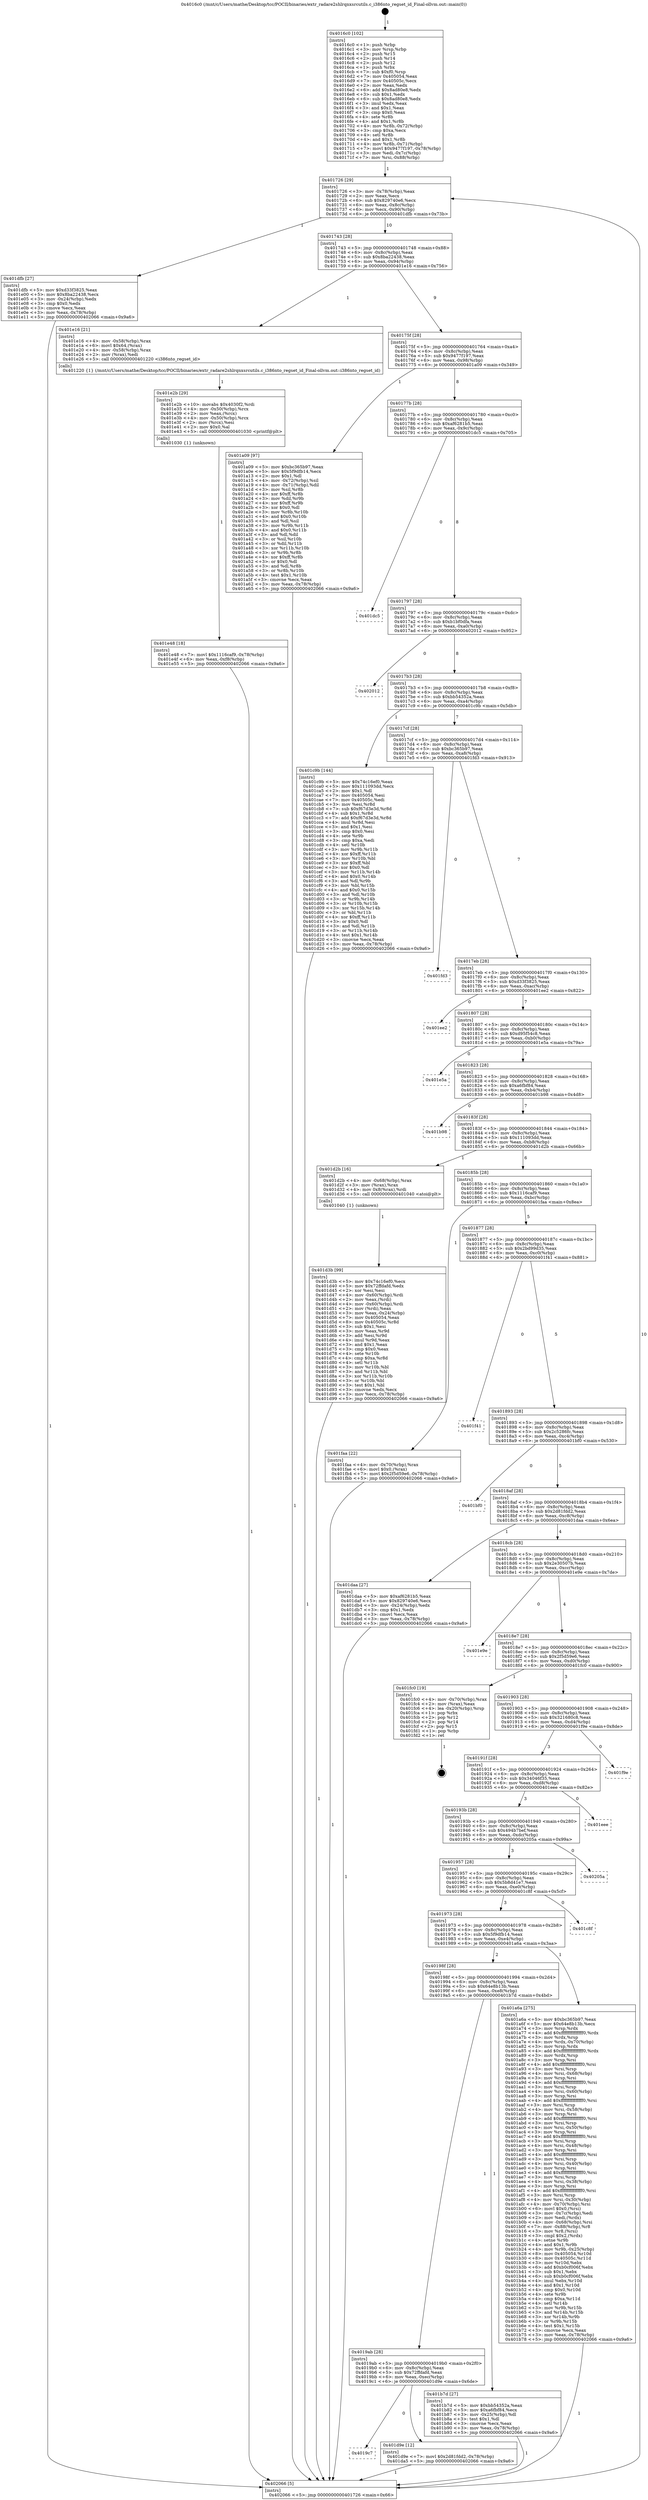 digraph "0x4016c0" {
  label = "0x4016c0 (/mnt/c/Users/mathe/Desktop/tcc/POCII/binaries/extr_radare2shlrqnxsrcutils.c_i386nto_regset_id_Final-ollvm.out::main(0))"
  labelloc = "t"
  node[shape=record]

  Entry [label="",width=0.3,height=0.3,shape=circle,fillcolor=black,style=filled]
  "0x401726" [label="{
     0x401726 [29]\l
     | [instrs]\l
     &nbsp;&nbsp;0x401726 \<+3\>: mov -0x78(%rbp),%eax\l
     &nbsp;&nbsp;0x401729 \<+2\>: mov %eax,%ecx\l
     &nbsp;&nbsp;0x40172b \<+6\>: sub $0x829740e6,%ecx\l
     &nbsp;&nbsp;0x401731 \<+6\>: mov %eax,-0x8c(%rbp)\l
     &nbsp;&nbsp;0x401737 \<+6\>: mov %ecx,-0x90(%rbp)\l
     &nbsp;&nbsp;0x40173d \<+6\>: je 0000000000401dfb \<main+0x73b\>\l
  }"]
  "0x401dfb" [label="{
     0x401dfb [27]\l
     | [instrs]\l
     &nbsp;&nbsp;0x401dfb \<+5\>: mov $0xd33f3825,%eax\l
     &nbsp;&nbsp;0x401e00 \<+5\>: mov $0x8ba22438,%ecx\l
     &nbsp;&nbsp;0x401e05 \<+3\>: mov -0x24(%rbp),%edx\l
     &nbsp;&nbsp;0x401e08 \<+3\>: cmp $0x0,%edx\l
     &nbsp;&nbsp;0x401e0b \<+3\>: cmove %ecx,%eax\l
     &nbsp;&nbsp;0x401e0e \<+3\>: mov %eax,-0x78(%rbp)\l
     &nbsp;&nbsp;0x401e11 \<+5\>: jmp 0000000000402066 \<main+0x9a6\>\l
  }"]
  "0x401743" [label="{
     0x401743 [28]\l
     | [instrs]\l
     &nbsp;&nbsp;0x401743 \<+5\>: jmp 0000000000401748 \<main+0x88\>\l
     &nbsp;&nbsp;0x401748 \<+6\>: mov -0x8c(%rbp),%eax\l
     &nbsp;&nbsp;0x40174e \<+5\>: sub $0x8ba22438,%eax\l
     &nbsp;&nbsp;0x401753 \<+6\>: mov %eax,-0x94(%rbp)\l
     &nbsp;&nbsp;0x401759 \<+6\>: je 0000000000401e16 \<main+0x756\>\l
  }"]
  Exit [label="",width=0.3,height=0.3,shape=circle,fillcolor=black,style=filled,peripheries=2]
  "0x401e16" [label="{
     0x401e16 [21]\l
     | [instrs]\l
     &nbsp;&nbsp;0x401e16 \<+4\>: mov -0x58(%rbp),%rax\l
     &nbsp;&nbsp;0x401e1a \<+6\>: movl $0x64,(%rax)\l
     &nbsp;&nbsp;0x401e20 \<+4\>: mov -0x58(%rbp),%rax\l
     &nbsp;&nbsp;0x401e24 \<+2\>: mov (%rax),%edi\l
     &nbsp;&nbsp;0x401e26 \<+5\>: call 0000000000401220 \<i386nto_regset_id\>\l
     | [calls]\l
     &nbsp;&nbsp;0x401220 \{1\} (/mnt/c/Users/mathe/Desktop/tcc/POCII/binaries/extr_radare2shlrqnxsrcutils.c_i386nto_regset_id_Final-ollvm.out::i386nto_regset_id)\l
  }"]
  "0x40175f" [label="{
     0x40175f [28]\l
     | [instrs]\l
     &nbsp;&nbsp;0x40175f \<+5\>: jmp 0000000000401764 \<main+0xa4\>\l
     &nbsp;&nbsp;0x401764 \<+6\>: mov -0x8c(%rbp),%eax\l
     &nbsp;&nbsp;0x40176a \<+5\>: sub $0x9477f197,%eax\l
     &nbsp;&nbsp;0x40176f \<+6\>: mov %eax,-0x98(%rbp)\l
     &nbsp;&nbsp;0x401775 \<+6\>: je 0000000000401a09 \<main+0x349\>\l
  }"]
  "0x401e48" [label="{
     0x401e48 [18]\l
     | [instrs]\l
     &nbsp;&nbsp;0x401e48 \<+7\>: movl $0x1116caf9,-0x78(%rbp)\l
     &nbsp;&nbsp;0x401e4f \<+6\>: mov %eax,-0xf8(%rbp)\l
     &nbsp;&nbsp;0x401e55 \<+5\>: jmp 0000000000402066 \<main+0x9a6\>\l
  }"]
  "0x401a09" [label="{
     0x401a09 [97]\l
     | [instrs]\l
     &nbsp;&nbsp;0x401a09 \<+5\>: mov $0xbc365b97,%eax\l
     &nbsp;&nbsp;0x401a0e \<+5\>: mov $0x5f9dfb14,%ecx\l
     &nbsp;&nbsp;0x401a13 \<+2\>: mov $0x1,%dl\l
     &nbsp;&nbsp;0x401a15 \<+4\>: mov -0x72(%rbp),%sil\l
     &nbsp;&nbsp;0x401a19 \<+4\>: mov -0x71(%rbp),%dil\l
     &nbsp;&nbsp;0x401a1d \<+3\>: mov %sil,%r8b\l
     &nbsp;&nbsp;0x401a20 \<+4\>: xor $0xff,%r8b\l
     &nbsp;&nbsp;0x401a24 \<+3\>: mov %dil,%r9b\l
     &nbsp;&nbsp;0x401a27 \<+4\>: xor $0xff,%r9b\l
     &nbsp;&nbsp;0x401a2b \<+3\>: xor $0x0,%dl\l
     &nbsp;&nbsp;0x401a2e \<+3\>: mov %r8b,%r10b\l
     &nbsp;&nbsp;0x401a31 \<+4\>: and $0x0,%r10b\l
     &nbsp;&nbsp;0x401a35 \<+3\>: and %dl,%sil\l
     &nbsp;&nbsp;0x401a38 \<+3\>: mov %r9b,%r11b\l
     &nbsp;&nbsp;0x401a3b \<+4\>: and $0x0,%r11b\l
     &nbsp;&nbsp;0x401a3f \<+3\>: and %dl,%dil\l
     &nbsp;&nbsp;0x401a42 \<+3\>: or %sil,%r10b\l
     &nbsp;&nbsp;0x401a45 \<+3\>: or %dil,%r11b\l
     &nbsp;&nbsp;0x401a48 \<+3\>: xor %r11b,%r10b\l
     &nbsp;&nbsp;0x401a4b \<+3\>: or %r9b,%r8b\l
     &nbsp;&nbsp;0x401a4e \<+4\>: xor $0xff,%r8b\l
     &nbsp;&nbsp;0x401a52 \<+3\>: or $0x0,%dl\l
     &nbsp;&nbsp;0x401a55 \<+3\>: and %dl,%r8b\l
     &nbsp;&nbsp;0x401a58 \<+3\>: or %r8b,%r10b\l
     &nbsp;&nbsp;0x401a5b \<+4\>: test $0x1,%r10b\l
     &nbsp;&nbsp;0x401a5f \<+3\>: cmovne %ecx,%eax\l
     &nbsp;&nbsp;0x401a62 \<+3\>: mov %eax,-0x78(%rbp)\l
     &nbsp;&nbsp;0x401a65 \<+5\>: jmp 0000000000402066 \<main+0x9a6\>\l
  }"]
  "0x40177b" [label="{
     0x40177b [28]\l
     | [instrs]\l
     &nbsp;&nbsp;0x40177b \<+5\>: jmp 0000000000401780 \<main+0xc0\>\l
     &nbsp;&nbsp;0x401780 \<+6\>: mov -0x8c(%rbp),%eax\l
     &nbsp;&nbsp;0x401786 \<+5\>: sub $0xaf6281b5,%eax\l
     &nbsp;&nbsp;0x40178b \<+6\>: mov %eax,-0x9c(%rbp)\l
     &nbsp;&nbsp;0x401791 \<+6\>: je 0000000000401dc5 \<main+0x705\>\l
  }"]
  "0x402066" [label="{
     0x402066 [5]\l
     | [instrs]\l
     &nbsp;&nbsp;0x402066 \<+5\>: jmp 0000000000401726 \<main+0x66\>\l
  }"]
  "0x4016c0" [label="{
     0x4016c0 [102]\l
     | [instrs]\l
     &nbsp;&nbsp;0x4016c0 \<+1\>: push %rbp\l
     &nbsp;&nbsp;0x4016c1 \<+3\>: mov %rsp,%rbp\l
     &nbsp;&nbsp;0x4016c4 \<+2\>: push %r15\l
     &nbsp;&nbsp;0x4016c6 \<+2\>: push %r14\l
     &nbsp;&nbsp;0x4016c8 \<+2\>: push %r12\l
     &nbsp;&nbsp;0x4016ca \<+1\>: push %rbx\l
     &nbsp;&nbsp;0x4016cb \<+7\>: sub $0xf0,%rsp\l
     &nbsp;&nbsp;0x4016d2 \<+7\>: mov 0x405054,%eax\l
     &nbsp;&nbsp;0x4016d9 \<+7\>: mov 0x40505c,%ecx\l
     &nbsp;&nbsp;0x4016e0 \<+2\>: mov %eax,%edx\l
     &nbsp;&nbsp;0x4016e2 \<+6\>: add $0x8ad80e8,%edx\l
     &nbsp;&nbsp;0x4016e8 \<+3\>: sub $0x1,%edx\l
     &nbsp;&nbsp;0x4016eb \<+6\>: sub $0x8ad80e8,%edx\l
     &nbsp;&nbsp;0x4016f1 \<+3\>: imul %edx,%eax\l
     &nbsp;&nbsp;0x4016f4 \<+3\>: and $0x1,%eax\l
     &nbsp;&nbsp;0x4016f7 \<+3\>: cmp $0x0,%eax\l
     &nbsp;&nbsp;0x4016fa \<+4\>: sete %r8b\l
     &nbsp;&nbsp;0x4016fe \<+4\>: and $0x1,%r8b\l
     &nbsp;&nbsp;0x401702 \<+4\>: mov %r8b,-0x72(%rbp)\l
     &nbsp;&nbsp;0x401706 \<+3\>: cmp $0xa,%ecx\l
     &nbsp;&nbsp;0x401709 \<+4\>: setl %r8b\l
     &nbsp;&nbsp;0x40170d \<+4\>: and $0x1,%r8b\l
     &nbsp;&nbsp;0x401711 \<+4\>: mov %r8b,-0x71(%rbp)\l
     &nbsp;&nbsp;0x401715 \<+7\>: movl $0x9477f197,-0x78(%rbp)\l
     &nbsp;&nbsp;0x40171c \<+3\>: mov %edi,-0x7c(%rbp)\l
     &nbsp;&nbsp;0x40171f \<+7\>: mov %rsi,-0x88(%rbp)\l
  }"]
  "0x401e2b" [label="{
     0x401e2b [29]\l
     | [instrs]\l
     &nbsp;&nbsp;0x401e2b \<+10\>: movabs $0x4030f2,%rdi\l
     &nbsp;&nbsp;0x401e35 \<+4\>: mov -0x50(%rbp),%rcx\l
     &nbsp;&nbsp;0x401e39 \<+2\>: mov %eax,(%rcx)\l
     &nbsp;&nbsp;0x401e3b \<+4\>: mov -0x50(%rbp),%rcx\l
     &nbsp;&nbsp;0x401e3f \<+2\>: mov (%rcx),%esi\l
     &nbsp;&nbsp;0x401e41 \<+2\>: mov $0x0,%al\l
     &nbsp;&nbsp;0x401e43 \<+5\>: call 0000000000401030 \<printf@plt\>\l
     | [calls]\l
     &nbsp;&nbsp;0x401030 \{1\} (unknown)\l
  }"]
  "0x401dc5" [label="{
     0x401dc5\l
  }", style=dashed]
  "0x401797" [label="{
     0x401797 [28]\l
     | [instrs]\l
     &nbsp;&nbsp;0x401797 \<+5\>: jmp 000000000040179c \<main+0xdc\>\l
     &nbsp;&nbsp;0x40179c \<+6\>: mov -0x8c(%rbp),%eax\l
     &nbsp;&nbsp;0x4017a2 \<+5\>: sub $0xb1bf0dfa,%eax\l
     &nbsp;&nbsp;0x4017a7 \<+6\>: mov %eax,-0xa0(%rbp)\l
     &nbsp;&nbsp;0x4017ad \<+6\>: je 0000000000402012 \<main+0x952\>\l
  }"]
  "0x4019c7" [label="{
     0x4019c7\l
  }", style=dashed]
  "0x402012" [label="{
     0x402012\l
  }", style=dashed]
  "0x4017b3" [label="{
     0x4017b3 [28]\l
     | [instrs]\l
     &nbsp;&nbsp;0x4017b3 \<+5\>: jmp 00000000004017b8 \<main+0xf8\>\l
     &nbsp;&nbsp;0x4017b8 \<+6\>: mov -0x8c(%rbp),%eax\l
     &nbsp;&nbsp;0x4017be \<+5\>: sub $0xbb54352a,%eax\l
     &nbsp;&nbsp;0x4017c3 \<+6\>: mov %eax,-0xa4(%rbp)\l
     &nbsp;&nbsp;0x4017c9 \<+6\>: je 0000000000401c9b \<main+0x5db\>\l
  }"]
  "0x401d9e" [label="{
     0x401d9e [12]\l
     | [instrs]\l
     &nbsp;&nbsp;0x401d9e \<+7\>: movl $0x2d81fdd2,-0x78(%rbp)\l
     &nbsp;&nbsp;0x401da5 \<+5\>: jmp 0000000000402066 \<main+0x9a6\>\l
  }"]
  "0x401c9b" [label="{
     0x401c9b [144]\l
     | [instrs]\l
     &nbsp;&nbsp;0x401c9b \<+5\>: mov $0x74c16ef0,%eax\l
     &nbsp;&nbsp;0x401ca0 \<+5\>: mov $0x111093dd,%ecx\l
     &nbsp;&nbsp;0x401ca5 \<+2\>: mov $0x1,%dl\l
     &nbsp;&nbsp;0x401ca7 \<+7\>: mov 0x405054,%esi\l
     &nbsp;&nbsp;0x401cae \<+7\>: mov 0x40505c,%edi\l
     &nbsp;&nbsp;0x401cb5 \<+3\>: mov %esi,%r8d\l
     &nbsp;&nbsp;0x401cb8 \<+7\>: sub $0xf67d3e3d,%r8d\l
     &nbsp;&nbsp;0x401cbf \<+4\>: sub $0x1,%r8d\l
     &nbsp;&nbsp;0x401cc3 \<+7\>: add $0xf67d3e3d,%r8d\l
     &nbsp;&nbsp;0x401cca \<+4\>: imul %r8d,%esi\l
     &nbsp;&nbsp;0x401cce \<+3\>: and $0x1,%esi\l
     &nbsp;&nbsp;0x401cd1 \<+3\>: cmp $0x0,%esi\l
     &nbsp;&nbsp;0x401cd4 \<+4\>: sete %r9b\l
     &nbsp;&nbsp;0x401cd8 \<+3\>: cmp $0xa,%edi\l
     &nbsp;&nbsp;0x401cdb \<+4\>: setl %r10b\l
     &nbsp;&nbsp;0x401cdf \<+3\>: mov %r9b,%r11b\l
     &nbsp;&nbsp;0x401ce2 \<+4\>: xor $0xff,%r11b\l
     &nbsp;&nbsp;0x401ce6 \<+3\>: mov %r10b,%bl\l
     &nbsp;&nbsp;0x401ce9 \<+3\>: xor $0xff,%bl\l
     &nbsp;&nbsp;0x401cec \<+3\>: xor $0x0,%dl\l
     &nbsp;&nbsp;0x401cef \<+3\>: mov %r11b,%r14b\l
     &nbsp;&nbsp;0x401cf2 \<+4\>: and $0x0,%r14b\l
     &nbsp;&nbsp;0x401cf6 \<+3\>: and %dl,%r9b\l
     &nbsp;&nbsp;0x401cf9 \<+3\>: mov %bl,%r15b\l
     &nbsp;&nbsp;0x401cfc \<+4\>: and $0x0,%r15b\l
     &nbsp;&nbsp;0x401d00 \<+3\>: and %dl,%r10b\l
     &nbsp;&nbsp;0x401d03 \<+3\>: or %r9b,%r14b\l
     &nbsp;&nbsp;0x401d06 \<+3\>: or %r10b,%r15b\l
     &nbsp;&nbsp;0x401d09 \<+3\>: xor %r15b,%r14b\l
     &nbsp;&nbsp;0x401d0c \<+3\>: or %bl,%r11b\l
     &nbsp;&nbsp;0x401d0f \<+4\>: xor $0xff,%r11b\l
     &nbsp;&nbsp;0x401d13 \<+3\>: or $0x0,%dl\l
     &nbsp;&nbsp;0x401d16 \<+3\>: and %dl,%r11b\l
     &nbsp;&nbsp;0x401d19 \<+3\>: or %r11b,%r14b\l
     &nbsp;&nbsp;0x401d1c \<+4\>: test $0x1,%r14b\l
     &nbsp;&nbsp;0x401d20 \<+3\>: cmovne %ecx,%eax\l
     &nbsp;&nbsp;0x401d23 \<+3\>: mov %eax,-0x78(%rbp)\l
     &nbsp;&nbsp;0x401d26 \<+5\>: jmp 0000000000402066 \<main+0x9a6\>\l
  }"]
  "0x4017cf" [label="{
     0x4017cf [28]\l
     | [instrs]\l
     &nbsp;&nbsp;0x4017cf \<+5\>: jmp 00000000004017d4 \<main+0x114\>\l
     &nbsp;&nbsp;0x4017d4 \<+6\>: mov -0x8c(%rbp),%eax\l
     &nbsp;&nbsp;0x4017da \<+5\>: sub $0xbc365b97,%eax\l
     &nbsp;&nbsp;0x4017df \<+6\>: mov %eax,-0xa8(%rbp)\l
     &nbsp;&nbsp;0x4017e5 \<+6\>: je 0000000000401fd3 \<main+0x913\>\l
  }"]
  "0x401d3b" [label="{
     0x401d3b [99]\l
     | [instrs]\l
     &nbsp;&nbsp;0x401d3b \<+5\>: mov $0x74c16ef0,%ecx\l
     &nbsp;&nbsp;0x401d40 \<+5\>: mov $0x72ffdafd,%edx\l
     &nbsp;&nbsp;0x401d45 \<+2\>: xor %esi,%esi\l
     &nbsp;&nbsp;0x401d47 \<+4\>: mov -0x60(%rbp),%rdi\l
     &nbsp;&nbsp;0x401d4b \<+2\>: mov %eax,(%rdi)\l
     &nbsp;&nbsp;0x401d4d \<+4\>: mov -0x60(%rbp),%rdi\l
     &nbsp;&nbsp;0x401d51 \<+2\>: mov (%rdi),%eax\l
     &nbsp;&nbsp;0x401d53 \<+3\>: mov %eax,-0x24(%rbp)\l
     &nbsp;&nbsp;0x401d56 \<+7\>: mov 0x405054,%eax\l
     &nbsp;&nbsp;0x401d5d \<+8\>: mov 0x40505c,%r8d\l
     &nbsp;&nbsp;0x401d65 \<+3\>: sub $0x1,%esi\l
     &nbsp;&nbsp;0x401d68 \<+3\>: mov %eax,%r9d\l
     &nbsp;&nbsp;0x401d6b \<+3\>: add %esi,%r9d\l
     &nbsp;&nbsp;0x401d6e \<+4\>: imul %r9d,%eax\l
     &nbsp;&nbsp;0x401d72 \<+3\>: and $0x1,%eax\l
     &nbsp;&nbsp;0x401d75 \<+3\>: cmp $0x0,%eax\l
     &nbsp;&nbsp;0x401d78 \<+4\>: sete %r10b\l
     &nbsp;&nbsp;0x401d7c \<+4\>: cmp $0xa,%r8d\l
     &nbsp;&nbsp;0x401d80 \<+4\>: setl %r11b\l
     &nbsp;&nbsp;0x401d84 \<+3\>: mov %r10b,%bl\l
     &nbsp;&nbsp;0x401d87 \<+3\>: and %r11b,%bl\l
     &nbsp;&nbsp;0x401d8a \<+3\>: xor %r11b,%r10b\l
     &nbsp;&nbsp;0x401d8d \<+3\>: or %r10b,%bl\l
     &nbsp;&nbsp;0x401d90 \<+3\>: test $0x1,%bl\l
     &nbsp;&nbsp;0x401d93 \<+3\>: cmovne %edx,%ecx\l
     &nbsp;&nbsp;0x401d96 \<+3\>: mov %ecx,-0x78(%rbp)\l
     &nbsp;&nbsp;0x401d99 \<+5\>: jmp 0000000000402066 \<main+0x9a6\>\l
  }"]
  "0x401fd3" [label="{
     0x401fd3\l
  }", style=dashed]
  "0x4017eb" [label="{
     0x4017eb [28]\l
     | [instrs]\l
     &nbsp;&nbsp;0x4017eb \<+5\>: jmp 00000000004017f0 \<main+0x130\>\l
     &nbsp;&nbsp;0x4017f0 \<+6\>: mov -0x8c(%rbp),%eax\l
     &nbsp;&nbsp;0x4017f6 \<+5\>: sub $0xd33f3825,%eax\l
     &nbsp;&nbsp;0x4017fb \<+6\>: mov %eax,-0xac(%rbp)\l
     &nbsp;&nbsp;0x401801 \<+6\>: je 0000000000401ee2 \<main+0x822\>\l
  }"]
  "0x4019ab" [label="{
     0x4019ab [28]\l
     | [instrs]\l
     &nbsp;&nbsp;0x4019ab \<+5\>: jmp 00000000004019b0 \<main+0x2f0\>\l
     &nbsp;&nbsp;0x4019b0 \<+6\>: mov -0x8c(%rbp),%eax\l
     &nbsp;&nbsp;0x4019b6 \<+5\>: sub $0x72ffdafd,%eax\l
     &nbsp;&nbsp;0x4019bb \<+6\>: mov %eax,-0xec(%rbp)\l
     &nbsp;&nbsp;0x4019c1 \<+6\>: je 0000000000401d9e \<main+0x6de\>\l
  }"]
  "0x401ee2" [label="{
     0x401ee2\l
  }", style=dashed]
  "0x401807" [label="{
     0x401807 [28]\l
     | [instrs]\l
     &nbsp;&nbsp;0x401807 \<+5\>: jmp 000000000040180c \<main+0x14c\>\l
     &nbsp;&nbsp;0x40180c \<+6\>: mov -0x8c(%rbp),%eax\l
     &nbsp;&nbsp;0x401812 \<+5\>: sub $0xd95f54c8,%eax\l
     &nbsp;&nbsp;0x401817 \<+6\>: mov %eax,-0xb0(%rbp)\l
     &nbsp;&nbsp;0x40181d \<+6\>: je 0000000000401e5a \<main+0x79a\>\l
  }"]
  "0x401b7d" [label="{
     0x401b7d [27]\l
     | [instrs]\l
     &nbsp;&nbsp;0x401b7d \<+5\>: mov $0xbb54352a,%eax\l
     &nbsp;&nbsp;0x401b82 \<+5\>: mov $0xa6fbf84,%ecx\l
     &nbsp;&nbsp;0x401b87 \<+3\>: mov -0x25(%rbp),%dl\l
     &nbsp;&nbsp;0x401b8a \<+3\>: test $0x1,%dl\l
     &nbsp;&nbsp;0x401b8d \<+3\>: cmovne %ecx,%eax\l
     &nbsp;&nbsp;0x401b90 \<+3\>: mov %eax,-0x78(%rbp)\l
     &nbsp;&nbsp;0x401b93 \<+5\>: jmp 0000000000402066 \<main+0x9a6\>\l
  }"]
  "0x401e5a" [label="{
     0x401e5a\l
  }", style=dashed]
  "0x401823" [label="{
     0x401823 [28]\l
     | [instrs]\l
     &nbsp;&nbsp;0x401823 \<+5\>: jmp 0000000000401828 \<main+0x168\>\l
     &nbsp;&nbsp;0x401828 \<+6\>: mov -0x8c(%rbp),%eax\l
     &nbsp;&nbsp;0x40182e \<+5\>: sub $0xa6fbf84,%eax\l
     &nbsp;&nbsp;0x401833 \<+6\>: mov %eax,-0xb4(%rbp)\l
     &nbsp;&nbsp;0x401839 \<+6\>: je 0000000000401b98 \<main+0x4d8\>\l
  }"]
  "0x40198f" [label="{
     0x40198f [28]\l
     | [instrs]\l
     &nbsp;&nbsp;0x40198f \<+5\>: jmp 0000000000401994 \<main+0x2d4\>\l
     &nbsp;&nbsp;0x401994 \<+6\>: mov -0x8c(%rbp),%eax\l
     &nbsp;&nbsp;0x40199a \<+5\>: sub $0x64e8b13b,%eax\l
     &nbsp;&nbsp;0x40199f \<+6\>: mov %eax,-0xe8(%rbp)\l
     &nbsp;&nbsp;0x4019a5 \<+6\>: je 0000000000401b7d \<main+0x4bd\>\l
  }"]
  "0x401b98" [label="{
     0x401b98\l
  }", style=dashed]
  "0x40183f" [label="{
     0x40183f [28]\l
     | [instrs]\l
     &nbsp;&nbsp;0x40183f \<+5\>: jmp 0000000000401844 \<main+0x184\>\l
     &nbsp;&nbsp;0x401844 \<+6\>: mov -0x8c(%rbp),%eax\l
     &nbsp;&nbsp;0x40184a \<+5\>: sub $0x111093dd,%eax\l
     &nbsp;&nbsp;0x40184f \<+6\>: mov %eax,-0xb8(%rbp)\l
     &nbsp;&nbsp;0x401855 \<+6\>: je 0000000000401d2b \<main+0x66b\>\l
  }"]
  "0x401a6a" [label="{
     0x401a6a [275]\l
     | [instrs]\l
     &nbsp;&nbsp;0x401a6a \<+5\>: mov $0xbc365b97,%eax\l
     &nbsp;&nbsp;0x401a6f \<+5\>: mov $0x64e8b13b,%ecx\l
     &nbsp;&nbsp;0x401a74 \<+3\>: mov %rsp,%rdx\l
     &nbsp;&nbsp;0x401a77 \<+4\>: add $0xfffffffffffffff0,%rdx\l
     &nbsp;&nbsp;0x401a7b \<+3\>: mov %rdx,%rsp\l
     &nbsp;&nbsp;0x401a7e \<+4\>: mov %rdx,-0x70(%rbp)\l
     &nbsp;&nbsp;0x401a82 \<+3\>: mov %rsp,%rdx\l
     &nbsp;&nbsp;0x401a85 \<+4\>: add $0xfffffffffffffff0,%rdx\l
     &nbsp;&nbsp;0x401a89 \<+3\>: mov %rdx,%rsp\l
     &nbsp;&nbsp;0x401a8c \<+3\>: mov %rsp,%rsi\l
     &nbsp;&nbsp;0x401a8f \<+4\>: add $0xfffffffffffffff0,%rsi\l
     &nbsp;&nbsp;0x401a93 \<+3\>: mov %rsi,%rsp\l
     &nbsp;&nbsp;0x401a96 \<+4\>: mov %rsi,-0x68(%rbp)\l
     &nbsp;&nbsp;0x401a9a \<+3\>: mov %rsp,%rsi\l
     &nbsp;&nbsp;0x401a9d \<+4\>: add $0xfffffffffffffff0,%rsi\l
     &nbsp;&nbsp;0x401aa1 \<+3\>: mov %rsi,%rsp\l
     &nbsp;&nbsp;0x401aa4 \<+4\>: mov %rsi,-0x60(%rbp)\l
     &nbsp;&nbsp;0x401aa8 \<+3\>: mov %rsp,%rsi\l
     &nbsp;&nbsp;0x401aab \<+4\>: add $0xfffffffffffffff0,%rsi\l
     &nbsp;&nbsp;0x401aaf \<+3\>: mov %rsi,%rsp\l
     &nbsp;&nbsp;0x401ab2 \<+4\>: mov %rsi,-0x58(%rbp)\l
     &nbsp;&nbsp;0x401ab6 \<+3\>: mov %rsp,%rsi\l
     &nbsp;&nbsp;0x401ab9 \<+4\>: add $0xfffffffffffffff0,%rsi\l
     &nbsp;&nbsp;0x401abd \<+3\>: mov %rsi,%rsp\l
     &nbsp;&nbsp;0x401ac0 \<+4\>: mov %rsi,-0x50(%rbp)\l
     &nbsp;&nbsp;0x401ac4 \<+3\>: mov %rsp,%rsi\l
     &nbsp;&nbsp;0x401ac7 \<+4\>: add $0xfffffffffffffff0,%rsi\l
     &nbsp;&nbsp;0x401acb \<+3\>: mov %rsi,%rsp\l
     &nbsp;&nbsp;0x401ace \<+4\>: mov %rsi,-0x48(%rbp)\l
     &nbsp;&nbsp;0x401ad2 \<+3\>: mov %rsp,%rsi\l
     &nbsp;&nbsp;0x401ad5 \<+4\>: add $0xfffffffffffffff0,%rsi\l
     &nbsp;&nbsp;0x401ad9 \<+3\>: mov %rsi,%rsp\l
     &nbsp;&nbsp;0x401adc \<+4\>: mov %rsi,-0x40(%rbp)\l
     &nbsp;&nbsp;0x401ae0 \<+3\>: mov %rsp,%rsi\l
     &nbsp;&nbsp;0x401ae3 \<+4\>: add $0xfffffffffffffff0,%rsi\l
     &nbsp;&nbsp;0x401ae7 \<+3\>: mov %rsi,%rsp\l
     &nbsp;&nbsp;0x401aea \<+4\>: mov %rsi,-0x38(%rbp)\l
     &nbsp;&nbsp;0x401aee \<+3\>: mov %rsp,%rsi\l
     &nbsp;&nbsp;0x401af1 \<+4\>: add $0xfffffffffffffff0,%rsi\l
     &nbsp;&nbsp;0x401af5 \<+3\>: mov %rsi,%rsp\l
     &nbsp;&nbsp;0x401af8 \<+4\>: mov %rsi,-0x30(%rbp)\l
     &nbsp;&nbsp;0x401afc \<+4\>: mov -0x70(%rbp),%rsi\l
     &nbsp;&nbsp;0x401b00 \<+6\>: movl $0x0,(%rsi)\l
     &nbsp;&nbsp;0x401b06 \<+3\>: mov -0x7c(%rbp),%edi\l
     &nbsp;&nbsp;0x401b09 \<+2\>: mov %edi,(%rdx)\l
     &nbsp;&nbsp;0x401b0b \<+4\>: mov -0x68(%rbp),%rsi\l
     &nbsp;&nbsp;0x401b0f \<+7\>: mov -0x88(%rbp),%r8\l
     &nbsp;&nbsp;0x401b16 \<+3\>: mov %r8,(%rsi)\l
     &nbsp;&nbsp;0x401b19 \<+3\>: cmpl $0x2,(%rdx)\l
     &nbsp;&nbsp;0x401b1c \<+4\>: setne %r9b\l
     &nbsp;&nbsp;0x401b20 \<+4\>: and $0x1,%r9b\l
     &nbsp;&nbsp;0x401b24 \<+4\>: mov %r9b,-0x25(%rbp)\l
     &nbsp;&nbsp;0x401b28 \<+8\>: mov 0x405054,%r10d\l
     &nbsp;&nbsp;0x401b30 \<+8\>: mov 0x40505c,%r11d\l
     &nbsp;&nbsp;0x401b38 \<+3\>: mov %r10d,%ebx\l
     &nbsp;&nbsp;0x401b3b \<+6\>: add $0xb0cf006f,%ebx\l
     &nbsp;&nbsp;0x401b41 \<+3\>: sub $0x1,%ebx\l
     &nbsp;&nbsp;0x401b44 \<+6\>: sub $0xb0cf006f,%ebx\l
     &nbsp;&nbsp;0x401b4a \<+4\>: imul %ebx,%r10d\l
     &nbsp;&nbsp;0x401b4e \<+4\>: and $0x1,%r10d\l
     &nbsp;&nbsp;0x401b52 \<+4\>: cmp $0x0,%r10d\l
     &nbsp;&nbsp;0x401b56 \<+4\>: sete %r9b\l
     &nbsp;&nbsp;0x401b5a \<+4\>: cmp $0xa,%r11d\l
     &nbsp;&nbsp;0x401b5e \<+4\>: setl %r14b\l
     &nbsp;&nbsp;0x401b62 \<+3\>: mov %r9b,%r15b\l
     &nbsp;&nbsp;0x401b65 \<+3\>: and %r14b,%r15b\l
     &nbsp;&nbsp;0x401b68 \<+3\>: xor %r14b,%r9b\l
     &nbsp;&nbsp;0x401b6b \<+3\>: or %r9b,%r15b\l
     &nbsp;&nbsp;0x401b6e \<+4\>: test $0x1,%r15b\l
     &nbsp;&nbsp;0x401b72 \<+3\>: cmovne %ecx,%eax\l
     &nbsp;&nbsp;0x401b75 \<+3\>: mov %eax,-0x78(%rbp)\l
     &nbsp;&nbsp;0x401b78 \<+5\>: jmp 0000000000402066 \<main+0x9a6\>\l
  }"]
  "0x401d2b" [label="{
     0x401d2b [16]\l
     | [instrs]\l
     &nbsp;&nbsp;0x401d2b \<+4\>: mov -0x68(%rbp),%rax\l
     &nbsp;&nbsp;0x401d2f \<+3\>: mov (%rax),%rax\l
     &nbsp;&nbsp;0x401d32 \<+4\>: mov 0x8(%rax),%rdi\l
     &nbsp;&nbsp;0x401d36 \<+5\>: call 0000000000401040 \<atoi@plt\>\l
     | [calls]\l
     &nbsp;&nbsp;0x401040 \{1\} (unknown)\l
  }"]
  "0x40185b" [label="{
     0x40185b [28]\l
     | [instrs]\l
     &nbsp;&nbsp;0x40185b \<+5\>: jmp 0000000000401860 \<main+0x1a0\>\l
     &nbsp;&nbsp;0x401860 \<+6\>: mov -0x8c(%rbp),%eax\l
     &nbsp;&nbsp;0x401866 \<+5\>: sub $0x1116caf9,%eax\l
     &nbsp;&nbsp;0x40186b \<+6\>: mov %eax,-0xbc(%rbp)\l
     &nbsp;&nbsp;0x401871 \<+6\>: je 0000000000401faa \<main+0x8ea\>\l
  }"]
  "0x401973" [label="{
     0x401973 [28]\l
     | [instrs]\l
     &nbsp;&nbsp;0x401973 \<+5\>: jmp 0000000000401978 \<main+0x2b8\>\l
     &nbsp;&nbsp;0x401978 \<+6\>: mov -0x8c(%rbp),%eax\l
     &nbsp;&nbsp;0x40197e \<+5\>: sub $0x5f9dfb14,%eax\l
     &nbsp;&nbsp;0x401983 \<+6\>: mov %eax,-0xe4(%rbp)\l
     &nbsp;&nbsp;0x401989 \<+6\>: je 0000000000401a6a \<main+0x3aa\>\l
  }"]
  "0x401faa" [label="{
     0x401faa [22]\l
     | [instrs]\l
     &nbsp;&nbsp;0x401faa \<+4\>: mov -0x70(%rbp),%rax\l
     &nbsp;&nbsp;0x401fae \<+6\>: movl $0x0,(%rax)\l
     &nbsp;&nbsp;0x401fb4 \<+7\>: movl $0x2f5d59e6,-0x78(%rbp)\l
     &nbsp;&nbsp;0x401fbb \<+5\>: jmp 0000000000402066 \<main+0x9a6\>\l
  }"]
  "0x401877" [label="{
     0x401877 [28]\l
     | [instrs]\l
     &nbsp;&nbsp;0x401877 \<+5\>: jmp 000000000040187c \<main+0x1bc\>\l
     &nbsp;&nbsp;0x40187c \<+6\>: mov -0x8c(%rbp),%eax\l
     &nbsp;&nbsp;0x401882 \<+5\>: sub $0x2bd99d35,%eax\l
     &nbsp;&nbsp;0x401887 \<+6\>: mov %eax,-0xc0(%rbp)\l
     &nbsp;&nbsp;0x40188d \<+6\>: je 0000000000401f41 \<main+0x881\>\l
  }"]
  "0x401c8f" [label="{
     0x401c8f\l
  }", style=dashed]
  "0x401f41" [label="{
     0x401f41\l
  }", style=dashed]
  "0x401893" [label="{
     0x401893 [28]\l
     | [instrs]\l
     &nbsp;&nbsp;0x401893 \<+5\>: jmp 0000000000401898 \<main+0x1d8\>\l
     &nbsp;&nbsp;0x401898 \<+6\>: mov -0x8c(%rbp),%eax\l
     &nbsp;&nbsp;0x40189e \<+5\>: sub $0x2c5286fc,%eax\l
     &nbsp;&nbsp;0x4018a3 \<+6\>: mov %eax,-0xc4(%rbp)\l
     &nbsp;&nbsp;0x4018a9 \<+6\>: je 0000000000401bf0 \<main+0x530\>\l
  }"]
  "0x401957" [label="{
     0x401957 [28]\l
     | [instrs]\l
     &nbsp;&nbsp;0x401957 \<+5\>: jmp 000000000040195c \<main+0x29c\>\l
     &nbsp;&nbsp;0x40195c \<+6\>: mov -0x8c(%rbp),%eax\l
     &nbsp;&nbsp;0x401962 \<+5\>: sub $0x5b8d41e7,%eax\l
     &nbsp;&nbsp;0x401967 \<+6\>: mov %eax,-0xe0(%rbp)\l
     &nbsp;&nbsp;0x40196d \<+6\>: je 0000000000401c8f \<main+0x5cf\>\l
  }"]
  "0x401bf0" [label="{
     0x401bf0\l
  }", style=dashed]
  "0x4018af" [label="{
     0x4018af [28]\l
     | [instrs]\l
     &nbsp;&nbsp;0x4018af \<+5\>: jmp 00000000004018b4 \<main+0x1f4\>\l
     &nbsp;&nbsp;0x4018b4 \<+6\>: mov -0x8c(%rbp),%eax\l
     &nbsp;&nbsp;0x4018ba \<+5\>: sub $0x2d81fdd2,%eax\l
     &nbsp;&nbsp;0x4018bf \<+6\>: mov %eax,-0xc8(%rbp)\l
     &nbsp;&nbsp;0x4018c5 \<+6\>: je 0000000000401daa \<main+0x6ea\>\l
  }"]
  "0x40205a" [label="{
     0x40205a\l
  }", style=dashed]
  "0x401daa" [label="{
     0x401daa [27]\l
     | [instrs]\l
     &nbsp;&nbsp;0x401daa \<+5\>: mov $0xaf6281b5,%eax\l
     &nbsp;&nbsp;0x401daf \<+5\>: mov $0x829740e6,%ecx\l
     &nbsp;&nbsp;0x401db4 \<+3\>: mov -0x24(%rbp),%edx\l
     &nbsp;&nbsp;0x401db7 \<+3\>: cmp $0x1,%edx\l
     &nbsp;&nbsp;0x401dba \<+3\>: cmovl %ecx,%eax\l
     &nbsp;&nbsp;0x401dbd \<+3\>: mov %eax,-0x78(%rbp)\l
     &nbsp;&nbsp;0x401dc0 \<+5\>: jmp 0000000000402066 \<main+0x9a6\>\l
  }"]
  "0x4018cb" [label="{
     0x4018cb [28]\l
     | [instrs]\l
     &nbsp;&nbsp;0x4018cb \<+5\>: jmp 00000000004018d0 \<main+0x210\>\l
     &nbsp;&nbsp;0x4018d0 \<+6\>: mov -0x8c(%rbp),%eax\l
     &nbsp;&nbsp;0x4018d6 \<+5\>: sub $0x2e30507b,%eax\l
     &nbsp;&nbsp;0x4018db \<+6\>: mov %eax,-0xcc(%rbp)\l
     &nbsp;&nbsp;0x4018e1 \<+6\>: je 0000000000401e9e \<main+0x7de\>\l
  }"]
  "0x40193b" [label="{
     0x40193b [28]\l
     | [instrs]\l
     &nbsp;&nbsp;0x40193b \<+5\>: jmp 0000000000401940 \<main+0x280\>\l
     &nbsp;&nbsp;0x401940 \<+6\>: mov -0x8c(%rbp),%eax\l
     &nbsp;&nbsp;0x401946 \<+5\>: sub $0x494b7bef,%eax\l
     &nbsp;&nbsp;0x40194b \<+6\>: mov %eax,-0xdc(%rbp)\l
     &nbsp;&nbsp;0x401951 \<+6\>: je 000000000040205a \<main+0x99a\>\l
  }"]
  "0x401e9e" [label="{
     0x401e9e\l
  }", style=dashed]
  "0x4018e7" [label="{
     0x4018e7 [28]\l
     | [instrs]\l
     &nbsp;&nbsp;0x4018e7 \<+5\>: jmp 00000000004018ec \<main+0x22c\>\l
     &nbsp;&nbsp;0x4018ec \<+6\>: mov -0x8c(%rbp),%eax\l
     &nbsp;&nbsp;0x4018f2 \<+5\>: sub $0x2f5d59e6,%eax\l
     &nbsp;&nbsp;0x4018f7 \<+6\>: mov %eax,-0xd0(%rbp)\l
     &nbsp;&nbsp;0x4018fd \<+6\>: je 0000000000401fc0 \<main+0x900\>\l
  }"]
  "0x401eee" [label="{
     0x401eee\l
  }", style=dashed]
  "0x401fc0" [label="{
     0x401fc0 [19]\l
     | [instrs]\l
     &nbsp;&nbsp;0x401fc0 \<+4\>: mov -0x70(%rbp),%rax\l
     &nbsp;&nbsp;0x401fc4 \<+2\>: mov (%rax),%eax\l
     &nbsp;&nbsp;0x401fc6 \<+4\>: lea -0x20(%rbp),%rsp\l
     &nbsp;&nbsp;0x401fca \<+1\>: pop %rbx\l
     &nbsp;&nbsp;0x401fcb \<+2\>: pop %r12\l
     &nbsp;&nbsp;0x401fcd \<+2\>: pop %r14\l
     &nbsp;&nbsp;0x401fcf \<+2\>: pop %r15\l
     &nbsp;&nbsp;0x401fd1 \<+1\>: pop %rbp\l
     &nbsp;&nbsp;0x401fd2 \<+1\>: ret\l
  }"]
  "0x401903" [label="{
     0x401903 [28]\l
     | [instrs]\l
     &nbsp;&nbsp;0x401903 \<+5\>: jmp 0000000000401908 \<main+0x248\>\l
     &nbsp;&nbsp;0x401908 \<+6\>: mov -0x8c(%rbp),%eax\l
     &nbsp;&nbsp;0x40190e \<+5\>: sub $0x321680c8,%eax\l
     &nbsp;&nbsp;0x401913 \<+6\>: mov %eax,-0xd4(%rbp)\l
     &nbsp;&nbsp;0x401919 \<+6\>: je 0000000000401f9e \<main+0x8de\>\l
  }"]
  "0x40191f" [label="{
     0x40191f [28]\l
     | [instrs]\l
     &nbsp;&nbsp;0x40191f \<+5\>: jmp 0000000000401924 \<main+0x264\>\l
     &nbsp;&nbsp;0x401924 \<+6\>: mov -0x8c(%rbp),%eax\l
     &nbsp;&nbsp;0x40192a \<+5\>: sub $0x34046f35,%eax\l
     &nbsp;&nbsp;0x40192f \<+6\>: mov %eax,-0xd8(%rbp)\l
     &nbsp;&nbsp;0x401935 \<+6\>: je 0000000000401eee \<main+0x82e\>\l
  }"]
  "0x401f9e" [label="{
     0x401f9e\l
  }", style=dashed]
  Entry -> "0x4016c0" [label=" 1"]
  "0x401726" -> "0x401dfb" [label=" 1"]
  "0x401726" -> "0x401743" [label=" 10"]
  "0x401fc0" -> Exit [label=" 1"]
  "0x401743" -> "0x401e16" [label=" 1"]
  "0x401743" -> "0x40175f" [label=" 9"]
  "0x401faa" -> "0x402066" [label=" 1"]
  "0x40175f" -> "0x401a09" [label=" 1"]
  "0x40175f" -> "0x40177b" [label=" 8"]
  "0x401a09" -> "0x402066" [label=" 1"]
  "0x4016c0" -> "0x401726" [label=" 1"]
  "0x402066" -> "0x401726" [label=" 10"]
  "0x401e48" -> "0x402066" [label=" 1"]
  "0x40177b" -> "0x401dc5" [label=" 0"]
  "0x40177b" -> "0x401797" [label=" 8"]
  "0x401e2b" -> "0x401e48" [label=" 1"]
  "0x401797" -> "0x402012" [label=" 0"]
  "0x401797" -> "0x4017b3" [label=" 8"]
  "0x401e16" -> "0x401e2b" [label=" 1"]
  "0x4017b3" -> "0x401c9b" [label=" 1"]
  "0x4017b3" -> "0x4017cf" [label=" 7"]
  "0x401dfb" -> "0x402066" [label=" 1"]
  "0x4017cf" -> "0x401fd3" [label=" 0"]
  "0x4017cf" -> "0x4017eb" [label=" 7"]
  "0x401d9e" -> "0x402066" [label=" 1"]
  "0x4017eb" -> "0x401ee2" [label=" 0"]
  "0x4017eb" -> "0x401807" [label=" 7"]
  "0x4019ab" -> "0x4019c7" [label=" 0"]
  "0x401807" -> "0x401e5a" [label=" 0"]
  "0x401807" -> "0x401823" [label=" 7"]
  "0x4019ab" -> "0x401d9e" [label=" 1"]
  "0x401823" -> "0x401b98" [label=" 0"]
  "0x401823" -> "0x40183f" [label=" 7"]
  "0x401d2b" -> "0x401d3b" [label=" 1"]
  "0x40183f" -> "0x401d2b" [label=" 1"]
  "0x40183f" -> "0x40185b" [label=" 6"]
  "0x401c9b" -> "0x402066" [label=" 1"]
  "0x40185b" -> "0x401faa" [label=" 1"]
  "0x40185b" -> "0x401877" [label=" 5"]
  "0x40198f" -> "0x4019ab" [label=" 1"]
  "0x401877" -> "0x401f41" [label=" 0"]
  "0x401877" -> "0x401893" [label=" 5"]
  "0x40198f" -> "0x401b7d" [label=" 1"]
  "0x401893" -> "0x401bf0" [label=" 0"]
  "0x401893" -> "0x4018af" [label=" 5"]
  "0x401a6a" -> "0x402066" [label=" 1"]
  "0x4018af" -> "0x401daa" [label=" 1"]
  "0x4018af" -> "0x4018cb" [label=" 4"]
  "0x401d3b" -> "0x402066" [label=" 1"]
  "0x4018cb" -> "0x401e9e" [label=" 0"]
  "0x4018cb" -> "0x4018e7" [label=" 4"]
  "0x401973" -> "0x401a6a" [label=" 1"]
  "0x4018e7" -> "0x401fc0" [label=" 1"]
  "0x4018e7" -> "0x401903" [label=" 3"]
  "0x401b7d" -> "0x402066" [label=" 1"]
  "0x401903" -> "0x401f9e" [label=" 0"]
  "0x401903" -> "0x40191f" [label=" 3"]
  "0x401957" -> "0x401973" [label=" 3"]
  "0x40191f" -> "0x401eee" [label=" 0"]
  "0x40191f" -> "0x40193b" [label=" 3"]
  "0x401973" -> "0x40198f" [label=" 2"]
  "0x40193b" -> "0x40205a" [label=" 0"]
  "0x40193b" -> "0x401957" [label=" 3"]
  "0x401daa" -> "0x402066" [label=" 1"]
  "0x401957" -> "0x401c8f" [label=" 0"]
}

